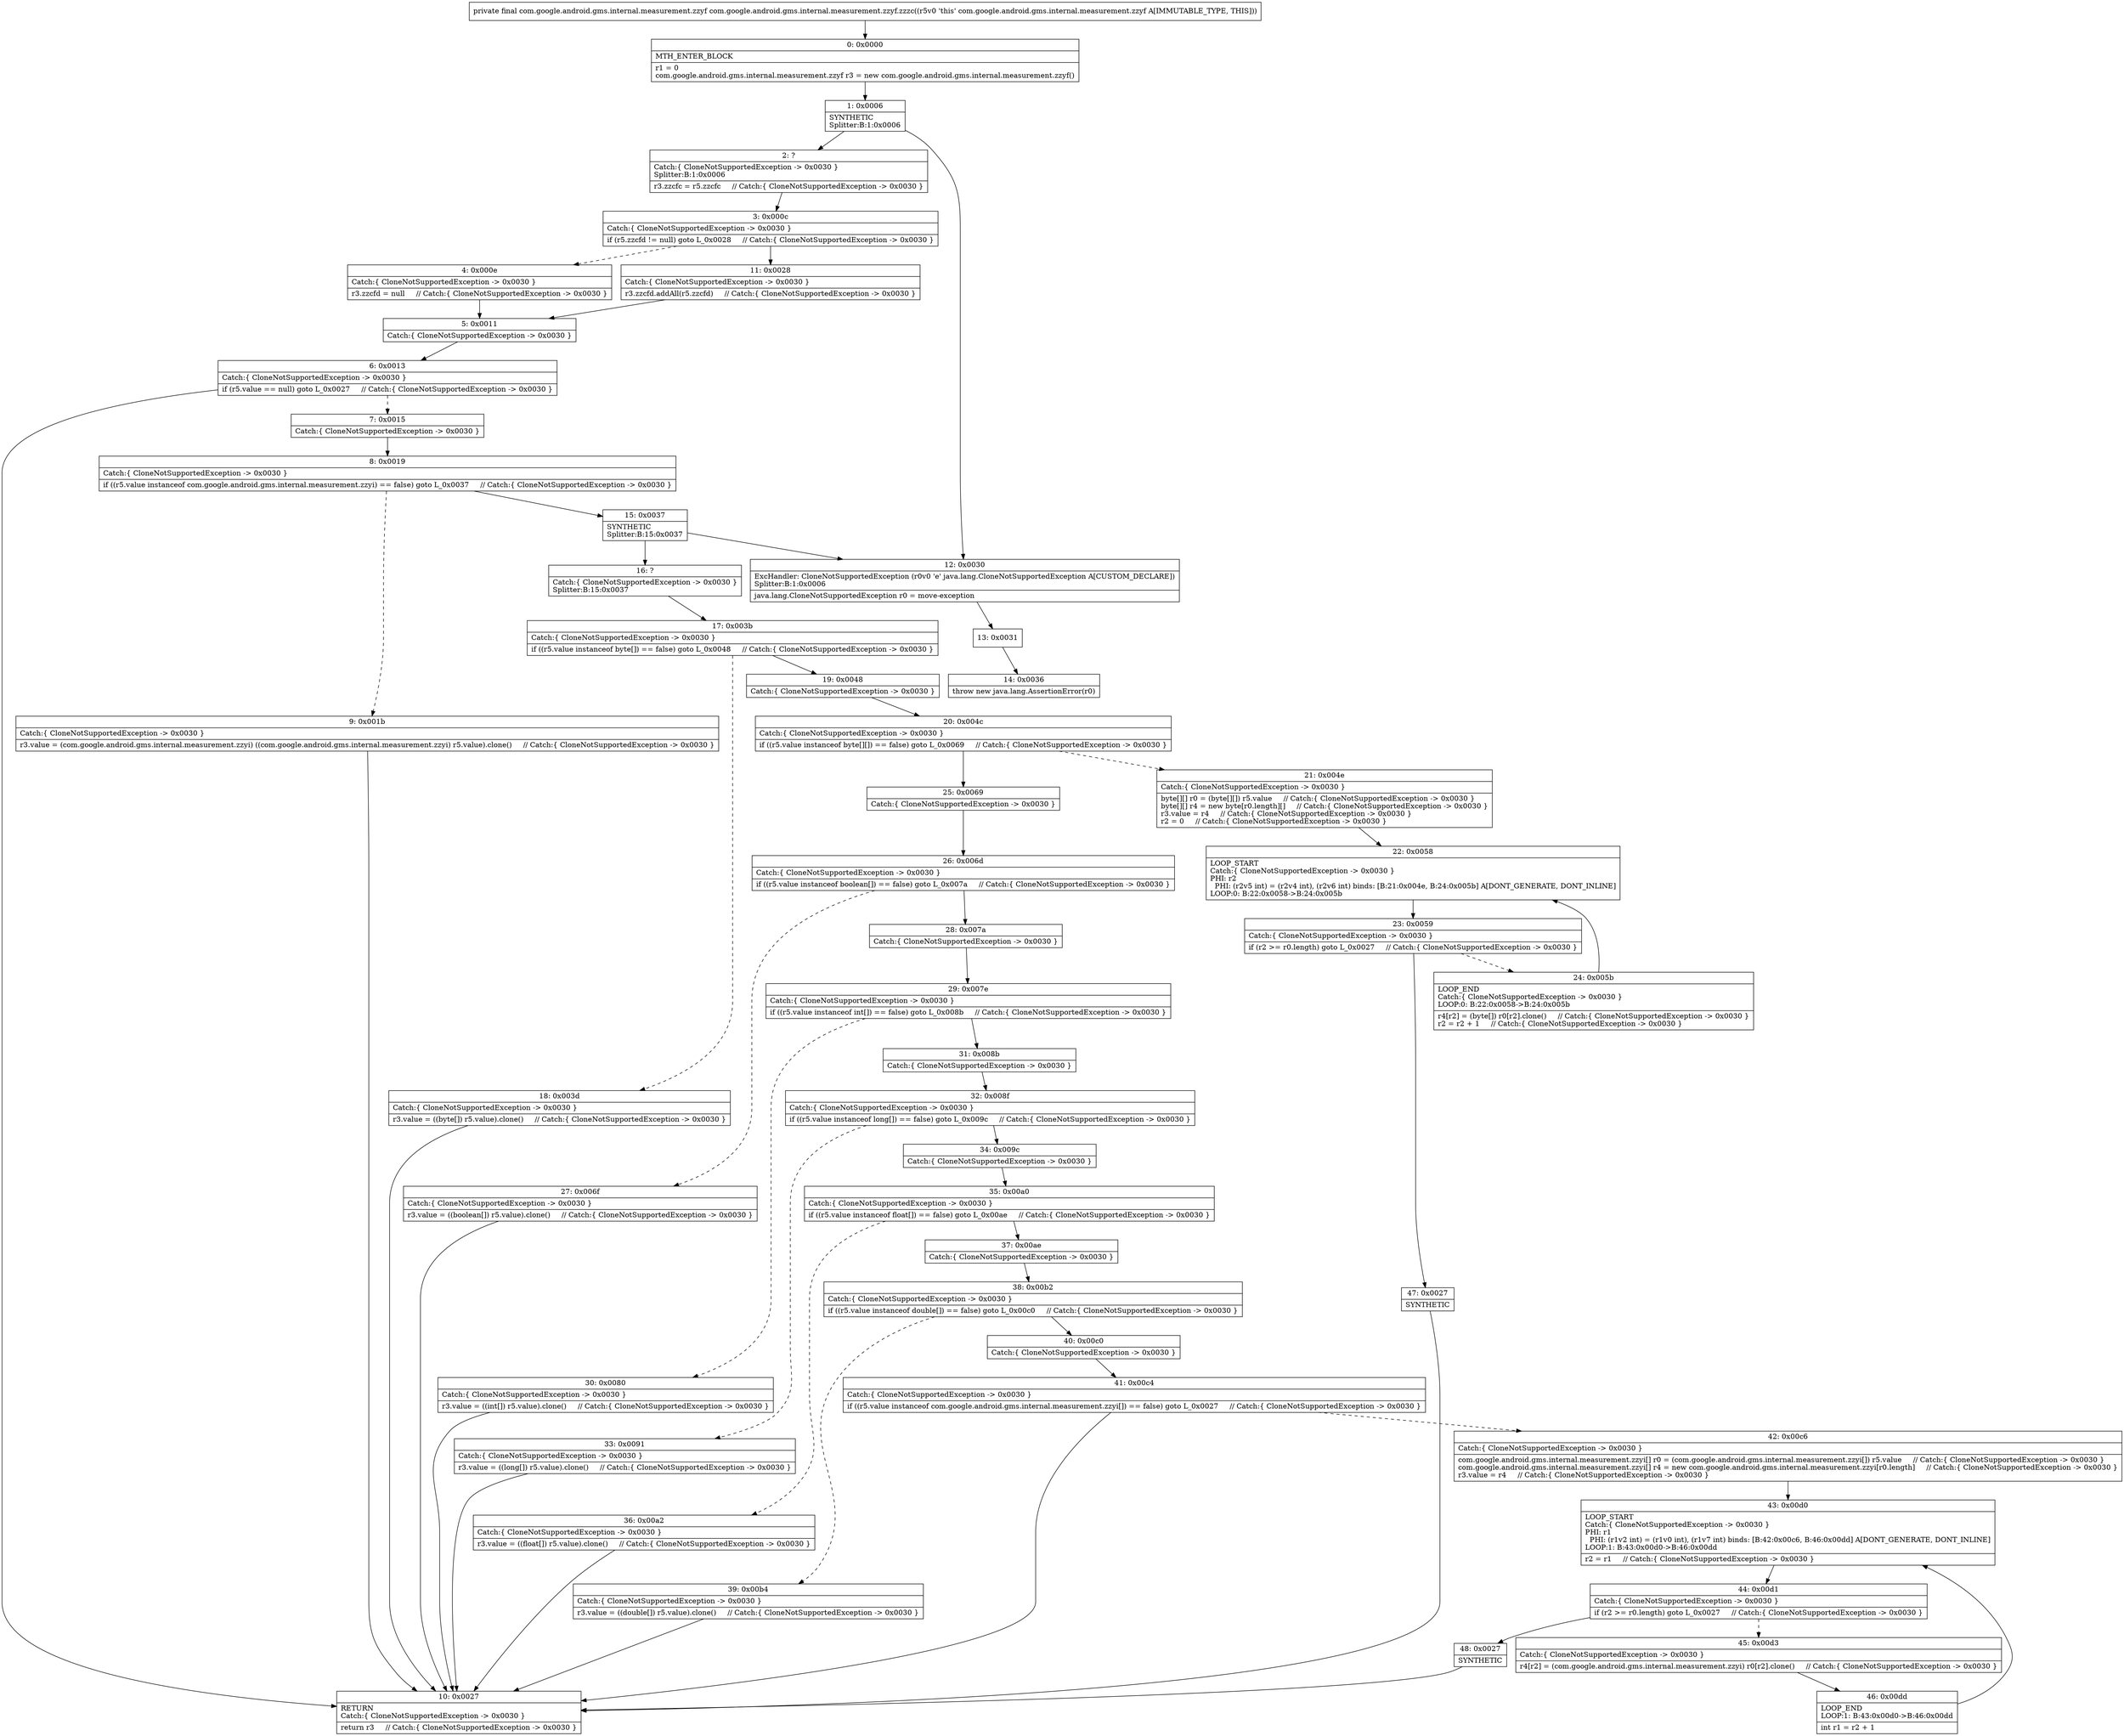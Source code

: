 digraph "CFG forcom.google.android.gms.internal.measurement.zzyf.zzzc()Lcom\/google\/android\/gms\/internal\/measurement\/zzyf;" {
Node_0 [shape=record,label="{0\:\ 0x0000|MTH_ENTER_BLOCK\l|r1 = 0\lcom.google.android.gms.internal.measurement.zzyf r3 = new com.google.android.gms.internal.measurement.zzyf()\l}"];
Node_1 [shape=record,label="{1\:\ 0x0006|SYNTHETIC\lSplitter:B:1:0x0006\l}"];
Node_2 [shape=record,label="{2\:\ ?|Catch:\{ CloneNotSupportedException \-\> 0x0030 \}\lSplitter:B:1:0x0006\l|r3.zzcfc = r5.zzcfc     \/\/ Catch:\{ CloneNotSupportedException \-\> 0x0030 \}\l}"];
Node_3 [shape=record,label="{3\:\ 0x000c|Catch:\{ CloneNotSupportedException \-\> 0x0030 \}\l|if (r5.zzcfd != null) goto L_0x0028     \/\/ Catch:\{ CloneNotSupportedException \-\> 0x0030 \}\l}"];
Node_4 [shape=record,label="{4\:\ 0x000e|Catch:\{ CloneNotSupportedException \-\> 0x0030 \}\l|r3.zzcfd = null     \/\/ Catch:\{ CloneNotSupportedException \-\> 0x0030 \}\l}"];
Node_5 [shape=record,label="{5\:\ 0x0011|Catch:\{ CloneNotSupportedException \-\> 0x0030 \}\l}"];
Node_6 [shape=record,label="{6\:\ 0x0013|Catch:\{ CloneNotSupportedException \-\> 0x0030 \}\l|if (r5.value == null) goto L_0x0027     \/\/ Catch:\{ CloneNotSupportedException \-\> 0x0030 \}\l}"];
Node_7 [shape=record,label="{7\:\ 0x0015|Catch:\{ CloneNotSupportedException \-\> 0x0030 \}\l}"];
Node_8 [shape=record,label="{8\:\ 0x0019|Catch:\{ CloneNotSupportedException \-\> 0x0030 \}\l|if ((r5.value instanceof com.google.android.gms.internal.measurement.zzyi) == false) goto L_0x0037     \/\/ Catch:\{ CloneNotSupportedException \-\> 0x0030 \}\l}"];
Node_9 [shape=record,label="{9\:\ 0x001b|Catch:\{ CloneNotSupportedException \-\> 0x0030 \}\l|r3.value = (com.google.android.gms.internal.measurement.zzyi) ((com.google.android.gms.internal.measurement.zzyi) r5.value).clone()     \/\/ Catch:\{ CloneNotSupportedException \-\> 0x0030 \}\l}"];
Node_10 [shape=record,label="{10\:\ 0x0027|RETURN\lCatch:\{ CloneNotSupportedException \-\> 0x0030 \}\l|return r3     \/\/ Catch:\{ CloneNotSupportedException \-\> 0x0030 \}\l}"];
Node_11 [shape=record,label="{11\:\ 0x0028|Catch:\{ CloneNotSupportedException \-\> 0x0030 \}\l|r3.zzcfd.addAll(r5.zzcfd)     \/\/ Catch:\{ CloneNotSupportedException \-\> 0x0030 \}\l}"];
Node_12 [shape=record,label="{12\:\ 0x0030|ExcHandler: CloneNotSupportedException (r0v0 'e' java.lang.CloneNotSupportedException A[CUSTOM_DECLARE])\lSplitter:B:1:0x0006\l|java.lang.CloneNotSupportedException r0 = move\-exception\l}"];
Node_13 [shape=record,label="{13\:\ 0x0031}"];
Node_14 [shape=record,label="{14\:\ 0x0036|throw new java.lang.AssertionError(r0)\l}"];
Node_15 [shape=record,label="{15\:\ 0x0037|SYNTHETIC\lSplitter:B:15:0x0037\l}"];
Node_16 [shape=record,label="{16\:\ ?|Catch:\{ CloneNotSupportedException \-\> 0x0030 \}\lSplitter:B:15:0x0037\l}"];
Node_17 [shape=record,label="{17\:\ 0x003b|Catch:\{ CloneNotSupportedException \-\> 0x0030 \}\l|if ((r5.value instanceof byte[]) == false) goto L_0x0048     \/\/ Catch:\{ CloneNotSupportedException \-\> 0x0030 \}\l}"];
Node_18 [shape=record,label="{18\:\ 0x003d|Catch:\{ CloneNotSupportedException \-\> 0x0030 \}\l|r3.value = ((byte[]) r5.value).clone()     \/\/ Catch:\{ CloneNotSupportedException \-\> 0x0030 \}\l}"];
Node_19 [shape=record,label="{19\:\ 0x0048|Catch:\{ CloneNotSupportedException \-\> 0x0030 \}\l}"];
Node_20 [shape=record,label="{20\:\ 0x004c|Catch:\{ CloneNotSupportedException \-\> 0x0030 \}\l|if ((r5.value instanceof byte[][]) == false) goto L_0x0069     \/\/ Catch:\{ CloneNotSupportedException \-\> 0x0030 \}\l}"];
Node_21 [shape=record,label="{21\:\ 0x004e|Catch:\{ CloneNotSupportedException \-\> 0x0030 \}\l|byte[][] r0 = (byte[][]) r5.value     \/\/ Catch:\{ CloneNotSupportedException \-\> 0x0030 \}\lbyte[][] r4 = new byte[r0.length][]     \/\/ Catch:\{ CloneNotSupportedException \-\> 0x0030 \}\lr3.value = r4     \/\/ Catch:\{ CloneNotSupportedException \-\> 0x0030 \}\lr2 = 0     \/\/ Catch:\{ CloneNotSupportedException \-\> 0x0030 \}\l}"];
Node_22 [shape=record,label="{22\:\ 0x0058|LOOP_START\lCatch:\{ CloneNotSupportedException \-\> 0x0030 \}\lPHI: r2 \l  PHI: (r2v5 int) = (r2v4 int), (r2v6 int) binds: [B:21:0x004e, B:24:0x005b] A[DONT_GENERATE, DONT_INLINE]\lLOOP:0: B:22:0x0058\-\>B:24:0x005b\l}"];
Node_23 [shape=record,label="{23\:\ 0x0059|Catch:\{ CloneNotSupportedException \-\> 0x0030 \}\l|if (r2 \>= r0.length) goto L_0x0027     \/\/ Catch:\{ CloneNotSupportedException \-\> 0x0030 \}\l}"];
Node_24 [shape=record,label="{24\:\ 0x005b|LOOP_END\lCatch:\{ CloneNotSupportedException \-\> 0x0030 \}\lLOOP:0: B:22:0x0058\-\>B:24:0x005b\l|r4[r2] = (byte[]) r0[r2].clone()     \/\/ Catch:\{ CloneNotSupportedException \-\> 0x0030 \}\lr2 = r2 + 1     \/\/ Catch:\{ CloneNotSupportedException \-\> 0x0030 \}\l}"];
Node_25 [shape=record,label="{25\:\ 0x0069|Catch:\{ CloneNotSupportedException \-\> 0x0030 \}\l}"];
Node_26 [shape=record,label="{26\:\ 0x006d|Catch:\{ CloneNotSupportedException \-\> 0x0030 \}\l|if ((r5.value instanceof boolean[]) == false) goto L_0x007a     \/\/ Catch:\{ CloneNotSupportedException \-\> 0x0030 \}\l}"];
Node_27 [shape=record,label="{27\:\ 0x006f|Catch:\{ CloneNotSupportedException \-\> 0x0030 \}\l|r3.value = ((boolean[]) r5.value).clone()     \/\/ Catch:\{ CloneNotSupportedException \-\> 0x0030 \}\l}"];
Node_28 [shape=record,label="{28\:\ 0x007a|Catch:\{ CloneNotSupportedException \-\> 0x0030 \}\l}"];
Node_29 [shape=record,label="{29\:\ 0x007e|Catch:\{ CloneNotSupportedException \-\> 0x0030 \}\l|if ((r5.value instanceof int[]) == false) goto L_0x008b     \/\/ Catch:\{ CloneNotSupportedException \-\> 0x0030 \}\l}"];
Node_30 [shape=record,label="{30\:\ 0x0080|Catch:\{ CloneNotSupportedException \-\> 0x0030 \}\l|r3.value = ((int[]) r5.value).clone()     \/\/ Catch:\{ CloneNotSupportedException \-\> 0x0030 \}\l}"];
Node_31 [shape=record,label="{31\:\ 0x008b|Catch:\{ CloneNotSupportedException \-\> 0x0030 \}\l}"];
Node_32 [shape=record,label="{32\:\ 0x008f|Catch:\{ CloneNotSupportedException \-\> 0x0030 \}\l|if ((r5.value instanceof long[]) == false) goto L_0x009c     \/\/ Catch:\{ CloneNotSupportedException \-\> 0x0030 \}\l}"];
Node_33 [shape=record,label="{33\:\ 0x0091|Catch:\{ CloneNotSupportedException \-\> 0x0030 \}\l|r3.value = ((long[]) r5.value).clone()     \/\/ Catch:\{ CloneNotSupportedException \-\> 0x0030 \}\l}"];
Node_34 [shape=record,label="{34\:\ 0x009c|Catch:\{ CloneNotSupportedException \-\> 0x0030 \}\l}"];
Node_35 [shape=record,label="{35\:\ 0x00a0|Catch:\{ CloneNotSupportedException \-\> 0x0030 \}\l|if ((r5.value instanceof float[]) == false) goto L_0x00ae     \/\/ Catch:\{ CloneNotSupportedException \-\> 0x0030 \}\l}"];
Node_36 [shape=record,label="{36\:\ 0x00a2|Catch:\{ CloneNotSupportedException \-\> 0x0030 \}\l|r3.value = ((float[]) r5.value).clone()     \/\/ Catch:\{ CloneNotSupportedException \-\> 0x0030 \}\l}"];
Node_37 [shape=record,label="{37\:\ 0x00ae|Catch:\{ CloneNotSupportedException \-\> 0x0030 \}\l}"];
Node_38 [shape=record,label="{38\:\ 0x00b2|Catch:\{ CloneNotSupportedException \-\> 0x0030 \}\l|if ((r5.value instanceof double[]) == false) goto L_0x00c0     \/\/ Catch:\{ CloneNotSupportedException \-\> 0x0030 \}\l}"];
Node_39 [shape=record,label="{39\:\ 0x00b4|Catch:\{ CloneNotSupportedException \-\> 0x0030 \}\l|r3.value = ((double[]) r5.value).clone()     \/\/ Catch:\{ CloneNotSupportedException \-\> 0x0030 \}\l}"];
Node_40 [shape=record,label="{40\:\ 0x00c0|Catch:\{ CloneNotSupportedException \-\> 0x0030 \}\l}"];
Node_41 [shape=record,label="{41\:\ 0x00c4|Catch:\{ CloneNotSupportedException \-\> 0x0030 \}\l|if ((r5.value instanceof com.google.android.gms.internal.measurement.zzyi[]) == false) goto L_0x0027     \/\/ Catch:\{ CloneNotSupportedException \-\> 0x0030 \}\l}"];
Node_42 [shape=record,label="{42\:\ 0x00c6|Catch:\{ CloneNotSupportedException \-\> 0x0030 \}\l|com.google.android.gms.internal.measurement.zzyi[] r0 = (com.google.android.gms.internal.measurement.zzyi[]) r5.value     \/\/ Catch:\{ CloneNotSupportedException \-\> 0x0030 \}\lcom.google.android.gms.internal.measurement.zzyi[] r4 = new com.google.android.gms.internal.measurement.zzyi[r0.length]     \/\/ Catch:\{ CloneNotSupportedException \-\> 0x0030 \}\lr3.value = r4     \/\/ Catch:\{ CloneNotSupportedException \-\> 0x0030 \}\l}"];
Node_43 [shape=record,label="{43\:\ 0x00d0|LOOP_START\lCatch:\{ CloneNotSupportedException \-\> 0x0030 \}\lPHI: r1 \l  PHI: (r1v2 int) = (r1v0 int), (r1v7 int) binds: [B:42:0x00c6, B:46:0x00dd] A[DONT_GENERATE, DONT_INLINE]\lLOOP:1: B:43:0x00d0\-\>B:46:0x00dd\l|r2 = r1     \/\/ Catch:\{ CloneNotSupportedException \-\> 0x0030 \}\l}"];
Node_44 [shape=record,label="{44\:\ 0x00d1|Catch:\{ CloneNotSupportedException \-\> 0x0030 \}\l|if (r2 \>= r0.length) goto L_0x0027     \/\/ Catch:\{ CloneNotSupportedException \-\> 0x0030 \}\l}"];
Node_45 [shape=record,label="{45\:\ 0x00d3|Catch:\{ CloneNotSupportedException \-\> 0x0030 \}\l|r4[r2] = (com.google.android.gms.internal.measurement.zzyi) r0[r2].clone()     \/\/ Catch:\{ CloneNotSupportedException \-\> 0x0030 \}\l}"];
Node_46 [shape=record,label="{46\:\ 0x00dd|LOOP_END\lLOOP:1: B:43:0x00d0\-\>B:46:0x00dd\l|int r1 = r2 + 1\l}"];
Node_47 [shape=record,label="{47\:\ 0x0027|SYNTHETIC\l}"];
Node_48 [shape=record,label="{48\:\ 0x0027|SYNTHETIC\l}"];
MethodNode[shape=record,label="{private final com.google.android.gms.internal.measurement.zzyf com.google.android.gms.internal.measurement.zzyf.zzzc((r5v0 'this' com.google.android.gms.internal.measurement.zzyf A[IMMUTABLE_TYPE, THIS])) }"];
MethodNode -> Node_0;
Node_0 -> Node_1;
Node_1 -> Node_2;
Node_1 -> Node_12;
Node_2 -> Node_3;
Node_3 -> Node_4[style=dashed];
Node_3 -> Node_11;
Node_4 -> Node_5;
Node_5 -> Node_6;
Node_6 -> Node_7[style=dashed];
Node_6 -> Node_10;
Node_7 -> Node_8;
Node_8 -> Node_9[style=dashed];
Node_8 -> Node_15;
Node_9 -> Node_10;
Node_11 -> Node_5;
Node_12 -> Node_13;
Node_13 -> Node_14;
Node_15 -> Node_16;
Node_15 -> Node_12;
Node_16 -> Node_17;
Node_17 -> Node_18[style=dashed];
Node_17 -> Node_19;
Node_18 -> Node_10;
Node_19 -> Node_20;
Node_20 -> Node_21[style=dashed];
Node_20 -> Node_25;
Node_21 -> Node_22;
Node_22 -> Node_23;
Node_23 -> Node_24[style=dashed];
Node_23 -> Node_47;
Node_24 -> Node_22;
Node_25 -> Node_26;
Node_26 -> Node_27[style=dashed];
Node_26 -> Node_28;
Node_27 -> Node_10;
Node_28 -> Node_29;
Node_29 -> Node_30[style=dashed];
Node_29 -> Node_31;
Node_30 -> Node_10;
Node_31 -> Node_32;
Node_32 -> Node_33[style=dashed];
Node_32 -> Node_34;
Node_33 -> Node_10;
Node_34 -> Node_35;
Node_35 -> Node_36[style=dashed];
Node_35 -> Node_37;
Node_36 -> Node_10;
Node_37 -> Node_38;
Node_38 -> Node_39[style=dashed];
Node_38 -> Node_40;
Node_39 -> Node_10;
Node_40 -> Node_41;
Node_41 -> Node_10;
Node_41 -> Node_42[style=dashed];
Node_42 -> Node_43;
Node_43 -> Node_44;
Node_44 -> Node_45[style=dashed];
Node_44 -> Node_48;
Node_45 -> Node_46;
Node_46 -> Node_43;
Node_47 -> Node_10;
Node_48 -> Node_10;
}

